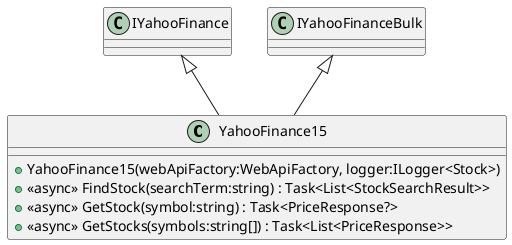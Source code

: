 @startuml
class YahooFinance15 {
    + YahooFinance15(webApiFactory:WebApiFactory, logger:ILogger<Stock>)
    + <<async>> FindStock(searchTerm:string) : Task<List<StockSearchResult>>
    + <<async>> GetStock(symbol:string) : Task<PriceResponse?>
    + <<async>> GetStocks(symbols:string[]) : Task<List<PriceResponse>>
}
IYahooFinance <|-- YahooFinance15
IYahooFinanceBulk <|-- YahooFinance15
@enduml
